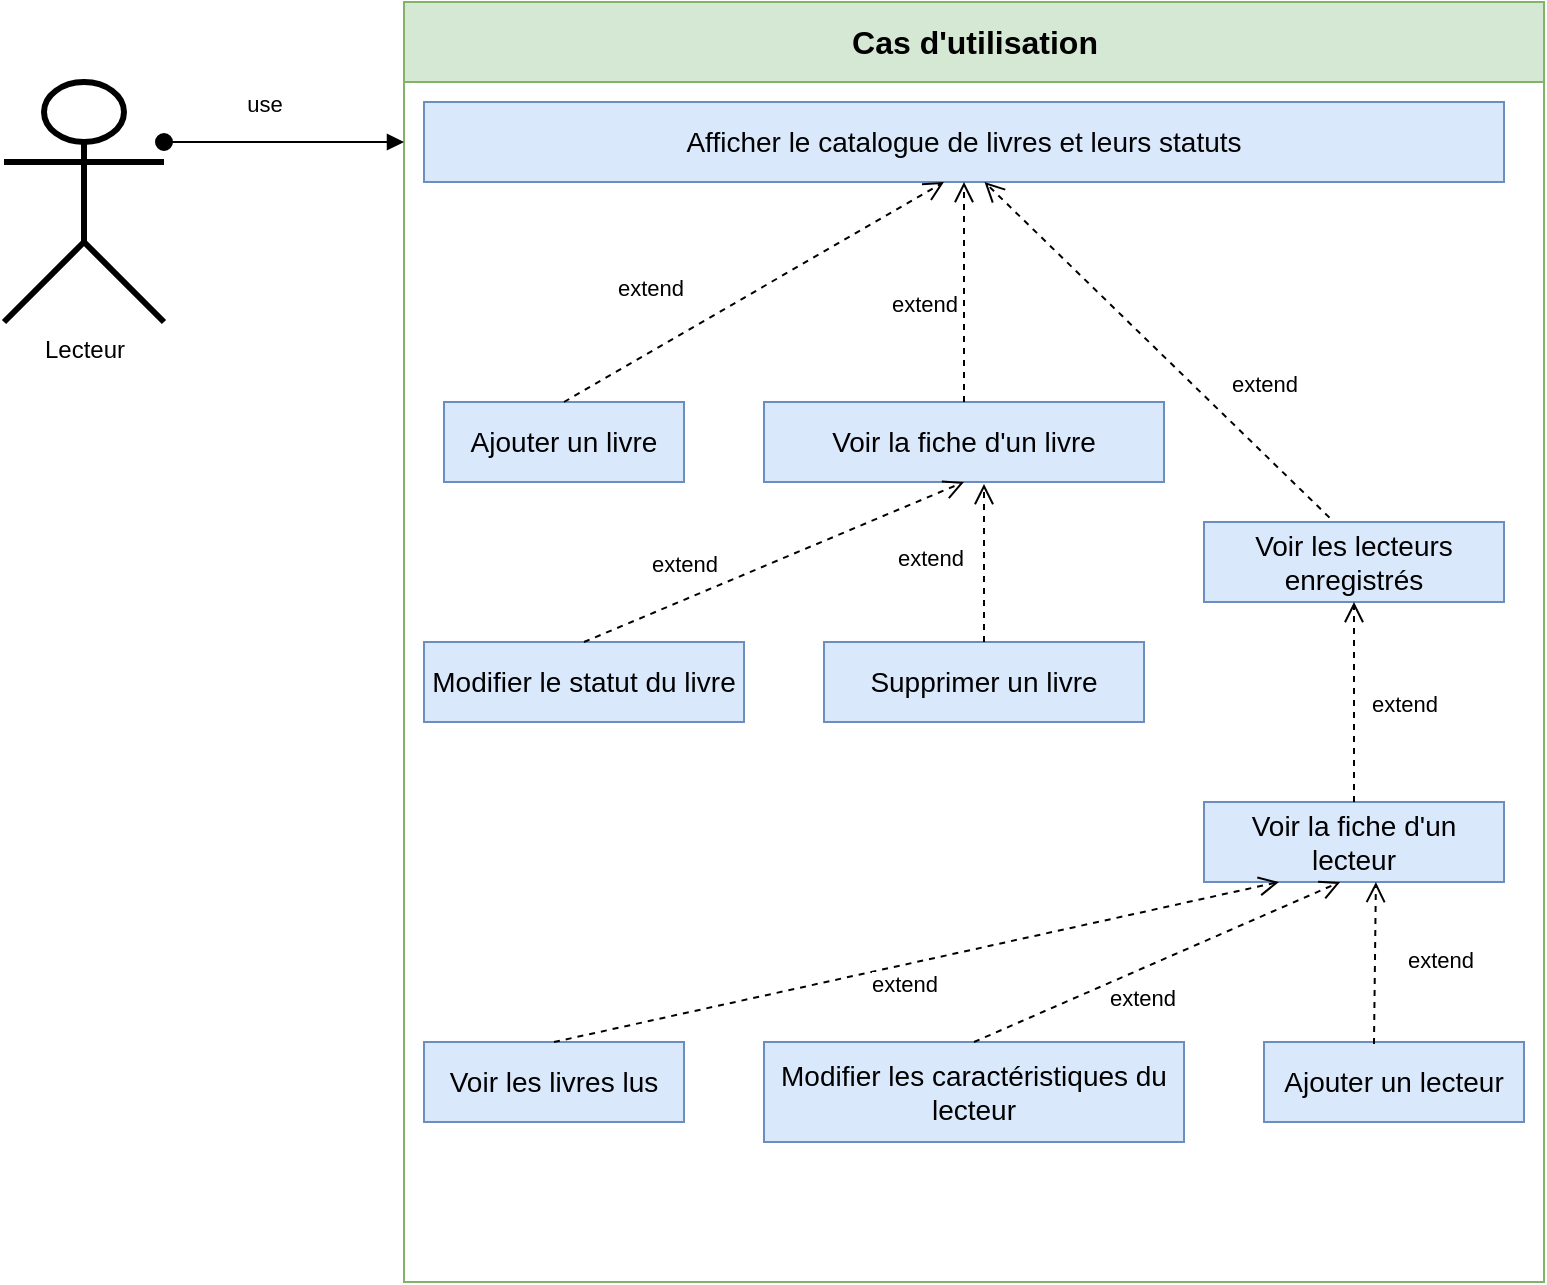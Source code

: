 <mxfile version="14.6.13" type="device"><diagram id="kgpKYQtTHZ0yAKxKKP6v" name="Page-1"><mxGraphModel dx="1086" dy="806" grid="1" gridSize="10" guides="1" tooltips="1" connect="1" arrows="1" fold="1" page="1" pageScale="1" pageWidth="850" pageHeight="1100" math="0" shadow="0"><root><mxCell id="0"/><mxCell id="1" parent="0"/><mxCell id="YGr52jK2U1u7_gYOj3VT-1" value="Lecteur" style="shape=umlActor;verticalLabelPosition=bottom;verticalAlign=top;html=1;strokeWidth=3;" parent="1" vertex="1"><mxGeometry x="40" y="120" width="80" height="120" as="geometry"/></mxCell><mxCell id="YGr52jK2U1u7_gYOj3VT-2" value="&lt;font style=&quot;font-size: 16px&quot;&gt;Cas d'utilisation&lt;/font&gt;" style="swimlane;html=1;startSize=40;horizontal=1;containerType=tree;fillColor=#d5e8d4;strokeColor=#82b366;" parent="1" vertex="1"><mxGeometry x="240" y="80" width="570" height="640" as="geometry"/></mxCell><mxCell id="YGr52jK2U1u7_gYOj3VT-4" value="&lt;font style=&quot;font-size: 14px&quot;&gt;Afficher le catalogue de livres et leurs statuts&lt;/font&gt;" style="whiteSpace=wrap;html=1;treeFolding=1;treeMoving=1;newEdgeStyle={&quot;edgeStyle&quot;:&quot;elbowEdgeStyle&quot;,&quot;startArrow&quot;:&quot;none&quot;,&quot;endArrow&quot;:&quot;none&quot;};fillColor=#dae8fc;strokeColor=#6c8ebf;" parent="YGr52jK2U1u7_gYOj3VT-2" vertex="1"><mxGeometry x="10" y="50" width="540" height="40" as="geometry"/></mxCell><mxCell id="YGr52jK2U1u7_gYOj3VT-8" value="&lt;font style=&quot;font-size: 14px&quot;&gt;Supprimer un livre&lt;/font&gt;" style="whiteSpace=wrap;html=1;treeFolding=1;treeMoving=1;newEdgeStyle={&quot;edgeStyle&quot;:&quot;elbowEdgeStyle&quot;,&quot;startArrow&quot;:&quot;none&quot;,&quot;endArrow&quot;:&quot;none&quot;};fillColor=#dae8fc;strokeColor=#6c8ebf;" parent="YGr52jK2U1u7_gYOj3VT-2" vertex="1"><mxGeometry x="210" y="320" width="160" height="40" as="geometry"/></mxCell><mxCell id="YGr52jK2U1u7_gYOj3VT-7" value="&lt;span style=&quot;font-size: 14px&quot;&gt;Voir la fiche d'un livre&lt;/span&gt;" style="whiteSpace=wrap;html=1;treeFolding=1;treeMoving=1;newEdgeStyle={&quot;edgeStyle&quot;:&quot;elbowEdgeStyle&quot;,&quot;startArrow&quot;:&quot;none&quot;,&quot;endArrow&quot;:&quot;none&quot;};fillColor=#dae8fc;strokeColor=#6c8ebf;" parent="YGr52jK2U1u7_gYOj3VT-2" vertex="1"><mxGeometry x="180" y="200" width="200" height="40" as="geometry"/></mxCell><mxCell id="YGr52jK2U1u7_gYOj3VT-10" value="&lt;font style=&quot;font-size: 14px&quot;&gt;Ajouter un livre&lt;/font&gt;" style="whiteSpace=wrap;html=1;treeFolding=1;treeMoving=1;newEdgeStyle={&quot;edgeStyle&quot;:&quot;elbowEdgeStyle&quot;,&quot;startArrow&quot;:&quot;none&quot;,&quot;endArrow&quot;:&quot;none&quot;};fillColor=#dae8fc;strokeColor=#6c8ebf;" parent="YGr52jK2U1u7_gYOj3VT-2" vertex="1"><mxGeometry x="20" y="200" width="120" height="40" as="geometry"/></mxCell><mxCell id="YGr52jK2U1u7_gYOj3VT-12" value="extend" style="html=1;verticalAlign=bottom;endArrow=open;dashed=1;endSize=8;entryX=0.5;entryY=1;entryDx=0;entryDy=0;exitX=0.5;exitY=0;exitDx=0;exitDy=0;" parent="YGr52jK2U1u7_gYOj3VT-2" source="YGr52jK2U1u7_gYOj3VT-7" target="YGr52jK2U1u7_gYOj3VT-4" edge="1"><mxGeometry x="-0.273" y="20" relative="1" as="geometry"><mxPoint x="470" y="150" as="sourcePoint"/><mxPoint x="390" y="150" as="targetPoint"/><mxPoint as="offset"/></mxGeometry></mxCell><mxCell id="YGr52jK2U1u7_gYOj3VT-11" value="extend" style="html=1;verticalAlign=bottom;endArrow=open;dashed=1;endSize=8;exitX=0.5;exitY=0;exitDx=0;exitDy=0;" parent="YGr52jK2U1u7_gYOj3VT-2" source="YGr52jK2U1u7_gYOj3VT-10" edge="1"><mxGeometry x="-0.439" y="20" relative="1" as="geometry"><mxPoint x="170" y="150" as="sourcePoint"/><mxPoint x="270" y="90" as="targetPoint"/><mxPoint as="offset"/></mxGeometry></mxCell><mxCell id="YGr52jK2U1u7_gYOj3VT-23" value="&lt;font style=&quot;font-size: 14px&quot;&gt;Modifier le statut du livre&lt;/font&gt;" style="whiteSpace=wrap;html=1;treeFolding=1;treeMoving=1;newEdgeStyle={&quot;edgeStyle&quot;:&quot;elbowEdgeStyle&quot;,&quot;startArrow&quot;:&quot;none&quot;,&quot;endArrow&quot;:&quot;none&quot;};fillColor=#dae8fc;strokeColor=#6c8ebf;" parent="YGr52jK2U1u7_gYOj3VT-2" vertex="1"><mxGeometry x="10" y="320" width="160" height="40" as="geometry"/></mxCell><mxCell id="YGr52jK2U1u7_gYOj3VT-20" value="extend" style="html=1;verticalAlign=bottom;endArrow=open;dashed=1;endSize=8;exitX=0.5;exitY=0;exitDx=0;exitDy=0;entryX=0.55;entryY=1.025;entryDx=0;entryDy=0;entryPerimeter=0;" parent="YGr52jK2U1u7_gYOj3VT-2" source="YGr52jK2U1u7_gYOj3VT-8" target="YGr52jK2U1u7_gYOj3VT-7" edge="1"><mxGeometry x="-0.15" y="27" relative="1" as="geometry"><mxPoint x="384.14" y="320" as="sourcePoint"/><mxPoint x="350" y="250" as="targetPoint"/><mxPoint as="offset"/></mxGeometry></mxCell><mxCell id="YGr52jK2U1u7_gYOj3VT-21" value="extend" style="html=1;verticalAlign=bottom;endArrow=open;dashed=1;endSize=8;exitX=0.5;exitY=0;exitDx=0;exitDy=0;entryX=0.5;entryY=1;entryDx=0;entryDy=0;" parent="YGr52jK2U1u7_gYOj3VT-2" source="YGr52jK2U1u7_gYOj3VT-23" target="YGr52jK2U1u7_gYOj3VT-7" edge="1"><mxGeometry x="-0.44" y="8" relative="1" as="geometry"><mxPoint x="134.14" y="310" as="sourcePoint"/><mxPoint x="100" y="240" as="targetPoint"/><mxPoint as="offset"/></mxGeometry></mxCell><mxCell id="YGr52jK2U1u7_gYOj3VT-24" value="&lt;font style=&quot;font-size: 14px&quot;&gt;Voir la fiche d'un lecteur&lt;/font&gt;" style="whiteSpace=wrap;html=1;treeFolding=1;treeMoving=1;newEdgeStyle={&quot;edgeStyle&quot;:&quot;elbowEdgeStyle&quot;,&quot;startArrow&quot;:&quot;none&quot;,&quot;endArrow&quot;:&quot;none&quot;};fillColor=#dae8fc;strokeColor=#6c8ebf;" parent="YGr52jK2U1u7_gYOj3VT-2" vertex="1"><mxGeometry x="400" y="400" width="150" height="40" as="geometry"/></mxCell><mxCell id="YGr52jK2U1u7_gYOj3VT-25" value="&lt;font style=&quot;font-size: 14px&quot;&gt;Modifier les caractéristiques du lecteur&lt;/font&gt;" style="whiteSpace=wrap;html=1;treeFolding=1;treeMoving=1;newEdgeStyle={&quot;edgeStyle&quot;:&quot;elbowEdgeStyle&quot;,&quot;startArrow&quot;:&quot;none&quot;,&quot;endArrow&quot;:&quot;none&quot;};fillColor=#dae8fc;strokeColor=#6c8ebf;" parent="YGr52jK2U1u7_gYOj3VT-2" vertex="1"><mxGeometry x="180" y="520" width="210" height="50" as="geometry"/></mxCell><mxCell id="YGr52jK2U1u7_gYOj3VT-26" value="extend" style="html=1;verticalAlign=bottom;endArrow=open;dashed=1;endSize=8;exitX=0.5;exitY=0;exitDx=0;exitDy=0;entryX=0.454;entryY=1;entryDx=0;entryDy=0;entryPerimeter=0;" parent="YGr52jK2U1u7_gYOj3VT-2" source="YGr52jK2U1u7_gYOj3VT-25" target="YGr52jK2U1u7_gYOj3VT-24" edge="1"><mxGeometry x="-0.177" y="-22" relative="1" as="geometry"><mxPoint x="480" y="320" as="sourcePoint"/><mxPoint x="460" y="240" as="targetPoint"/><mxPoint as="offset"/></mxGeometry></mxCell><mxCell id="YGr52jK2U1u7_gYOj3VT-27" value="extend" style="html=1;verticalAlign=bottom;endArrow=open;dashed=1;endSize=8;exitX=0.447;exitY=0.05;exitDx=0;exitDy=0;entryX=0.519;entryY=1;entryDx=0;entryDy=0;entryPerimeter=0;exitPerimeter=0;" parent="YGr52jK2U1u7_gYOj3VT-2" source="YGr52jK2U1u7_gYOj3VT-30" target="YGr52jK2U1u7_gYOj3VT-4" edge="1"><mxGeometry x="-0.434" y="-19" relative="1" as="geometry"><mxPoint x="490" y="200" as="sourcePoint"/><mxPoint x="470" y="120" as="targetPoint"/><mxPoint as="offset"/></mxGeometry></mxCell><mxCell id="YGr52jK2U1u7_gYOj3VT-28" value="&lt;font style=&quot;font-size: 14px&quot;&gt;Ajouter un lecteur&lt;/font&gt;" style="whiteSpace=wrap;html=1;treeFolding=1;treeMoving=1;newEdgeStyle={&quot;edgeStyle&quot;:&quot;elbowEdgeStyle&quot;,&quot;startArrow&quot;:&quot;none&quot;,&quot;endArrow&quot;:&quot;none&quot;};fillColor=#dae8fc;strokeColor=#6c8ebf;" parent="YGr52jK2U1u7_gYOj3VT-2" vertex="1"><mxGeometry x="430" y="520" width="130" height="40" as="geometry"/></mxCell><mxCell id="YGr52jK2U1u7_gYOj3VT-29" value="extend" style="html=1;verticalAlign=bottom;endArrow=open;dashed=1;endSize=8;exitX=0.423;exitY=0.025;exitDx=0;exitDy=0;exitPerimeter=0;entryX=0.573;entryY=1;entryDx=0;entryDy=0;entryPerimeter=0;" parent="YGr52jK2U1u7_gYOj3VT-2" source="YGr52jK2U1u7_gYOj3VT-28" target="YGr52jK2U1u7_gYOj3VT-24" edge="1"><mxGeometry x="-0.185" y="-33" relative="1" as="geometry"><mxPoint x="346.9" y="470" as="sourcePoint"/><mxPoint x="485" y="305" as="targetPoint"/><mxPoint as="offset"/></mxGeometry></mxCell><mxCell id="YGr52jK2U1u7_gYOj3VT-30" value="&lt;font style=&quot;font-size: 14px&quot;&gt;Voir les lecteurs enregistrés&lt;/font&gt;" style="whiteSpace=wrap;html=1;treeFolding=1;treeMoving=1;newEdgeStyle={&quot;edgeStyle&quot;:&quot;elbowEdgeStyle&quot;,&quot;startArrow&quot;:&quot;none&quot;,&quot;endArrow&quot;:&quot;none&quot;};fillColor=#dae8fc;strokeColor=#6c8ebf;" parent="YGr52jK2U1u7_gYOj3VT-2" vertex="1"><mxGeometry x="400" y="260" width="150" height="40" as="geometry"/></mxCell><mxCell id="YGr52jK2U1u7_gYOj3VT-31" value="extend" style="html=1;verticalAlign=bottom;endArrow=open;dashed=1;endSize=8;exitX=0.5;exitY=0;exitDx=0;exitDy=0;entryX=0.5;entryY=1;entryDx=0;entryDy=0;exitPerimeter=0;" parent="YGr52jK2U1u7_gYOj3VT-2" source="YGr52jK2U1u7_gYOj3VT-24" target="YGr52jK2U1u7_gYOj3VT-30" edge="1"><mxGeometry x="-0.2" y="-25" relative="1" as="geometry"><mxPoint x="474.5" y="389" as="sourcePoint"/><mxPoint x="474.5" y="310" as="targetPoint"/><mxPoint as="offset"/><Array as="points"/></mxGeometry></mxCell><mxCell id="YGr52jK2U1u7_gYOj3VT-32" value="&lt;font style=&quot;font-size: 14px&quot;&gt;Voir les livres lus&lt;/font&gt;" style="whiteSpace=wrap;html=1;treeFolding=1;treeMoving=1;newEdgeStyle={&quot;edgeStyle&quot;:&quot;elbowEdgeStyle&quot;,&quot;startArrow&quot;:&quot;none&quot;,&quot;endArrow&quot;:&quot;none&quot;};fillColor=#dae8fc;strokeColor=#6c8ebf;" parent="YGr52jK2U1u7_gYOj3VT-2" vertex="1"><mxGeometry x="10" y="520" width="130" height="40" as="geometry"/></mxCell><mxCell id="YGr52jK2U1u7_gYOj3VT-33" value="extend" style="html=1;verticalAlign=bottom;endArrow=open;dashed=1;endSize=8;exitX=0.5;exitY=0;exitDx=0;exitDy=0;entryX=0.25;entryY=1;entryDx=0;entryDy=0;" parent="YGr52jK2U1u7_gYOj3VT-2" source="YGr52jK2U1u7_gYOj3VT-32" target="YGr52jK2U1u7_gYOj3VT-24" edge="1"><mxGeometry x="-0.056" y="-18" relative="1" as="geometry"><mxPoint x="110" y="510" as="sourcePoint"/><mxPoint x="293.1" y="430" as="targetPoint"/><mxPoint as="offset"/></mxGeometry></mxCell><mxCell id="YGr52jK2U1u7_gYOj3VT-6" value="use" style="html=1;verticalAlign=bottom;startArrow=oval;startFill=1;endArrow=block;startSize=8;" parent="1" edge="1"><mxGeometry x="-0.167" y="10" width="60" relative="1" as="geometry"><mxPoint x="120" y="150" as="sourcePoint"/><mxPoint x="240" y="150" as="targetPoint"/><mxPoint as="offset"/></mxGeometry></mxCell></root></mxGraphModel></diagram></mxfile>